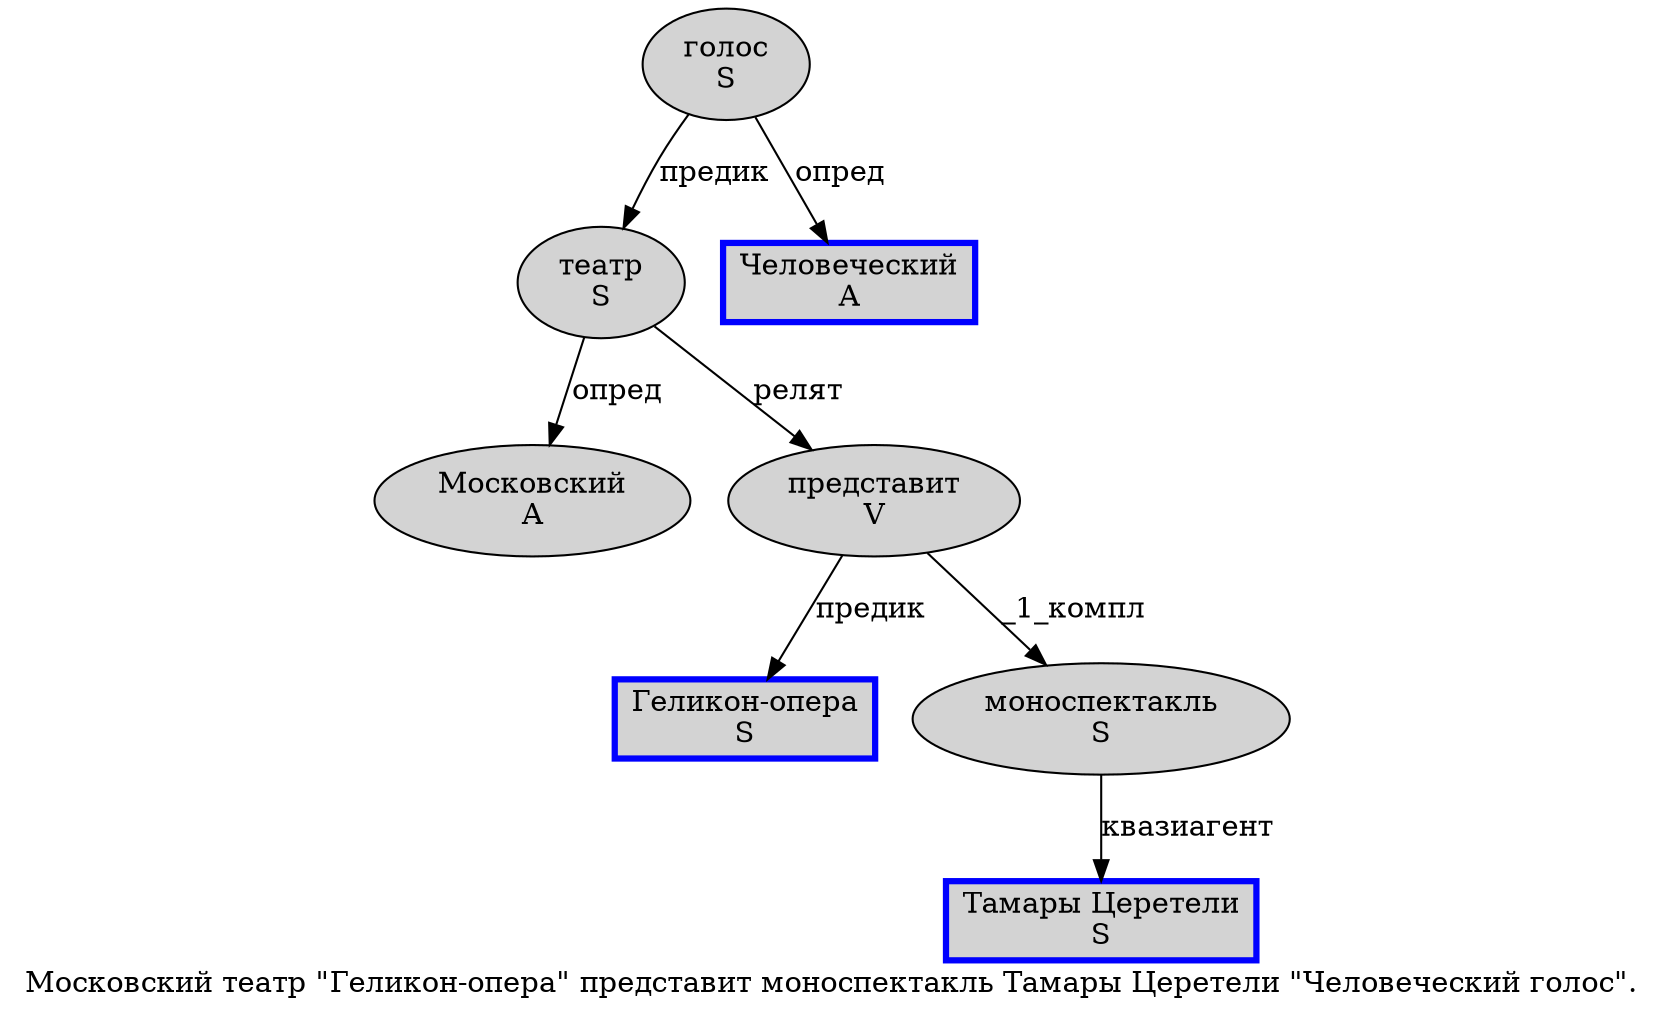 digraph SENTENCE_136 {
	graph [label="Московский театр \"Геликон-опера\" представит моноспектакль Тамары Церетели \"Человеческий голос\"."]
	node [style=filled]
		0 [label="Московский
A" color="" fillcolor=lightgray penwidth=1 shape=ellipse]
		1 [label="театр
S" color="" fillcolor=lightgray penwidth=1 shape=ellipse]
		3 [label="Геликон-опера
S" color=blue fillcolor=lightgray penwidth=3 shape=box]
		5 [label="представит
V" color="" fillcolor=lightgray penwidth=1 shape=ellipse]
		6 [label="моноспектакль
S" color="" fillcolor=lightgray penwidth=1 shape=ellipse]
		7 [label="Тамары Церетели
S" color=blue fillcolor=lightgray penwidth=3 shape=box]
		9 [label="Человеческий
A" color=blue fillcolor=lightgray penwidth=3 shape=box]
		10 [label="голос
S" color="" fillcolor=lightgray penwidth=1 shape=ellipse]
			5 -> 3 [label="предик"]
			5 -> 6 [label="_1_компл"]
			1 -> 0 [label="опред"]
			1 -> 5 [label="релят"]
			6 -> 7 [label="квазиагент"]
			10 -> 1 [label="предик"]
			10 -> 9 [label="опред"]
}